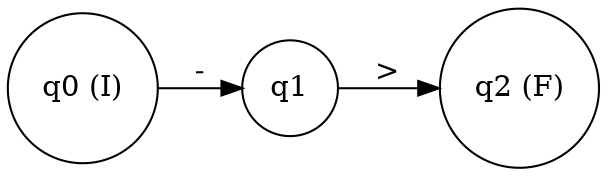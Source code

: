 digraph finite_state_machine {
rankdir=LR;
node [shape = circle];
q0 [label="q0 (I)"];
q1 [label="q1"];
q2 [label="q2 (F)"];
q0 -> q1 [label="-"];
q1 -> q2 [label=">"];
}